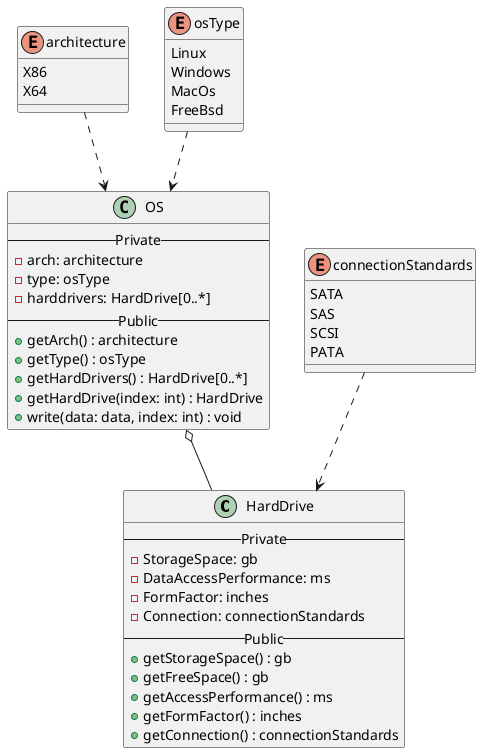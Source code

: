 @startuml Class
class HardDrive{
    --Private--
    - StorageSpace: gb
    - DataAccessPerformance: ms
    - FormFactor: inches
    - Connection: connectionStandards
    --Public--
    + getStorageSpace() : gb
    + getFreeSpace() : gb
    + getAccessPerformance() : ms
    + getFormFactor() : inches
    + getConnection() : connectionStandards
}

class OS{
    --Private--
    - arch: architecture
    - type: osType
    - harddrivers: HardDrive[0..*]
    --Public--
    + getArch() : architecture
    + getType() : osType
    + getHardDrivers() : HardDrive[0..*]
    + getHardDrive(index: int) : HardDrive
    + write(data: data, index: int) : void
}

enum connectionStandards{
    SATA
    SAS
    SCSI
    PATA
}

enum architecture{
    X86
    X64
}

enum osType{
    Linux
    Windows
    MacOs
    FreeBsd
}

OS o-- HardDrive
connectionStandards ..> HardDrive

architecture ..> OS
osType..> OS

@enduml